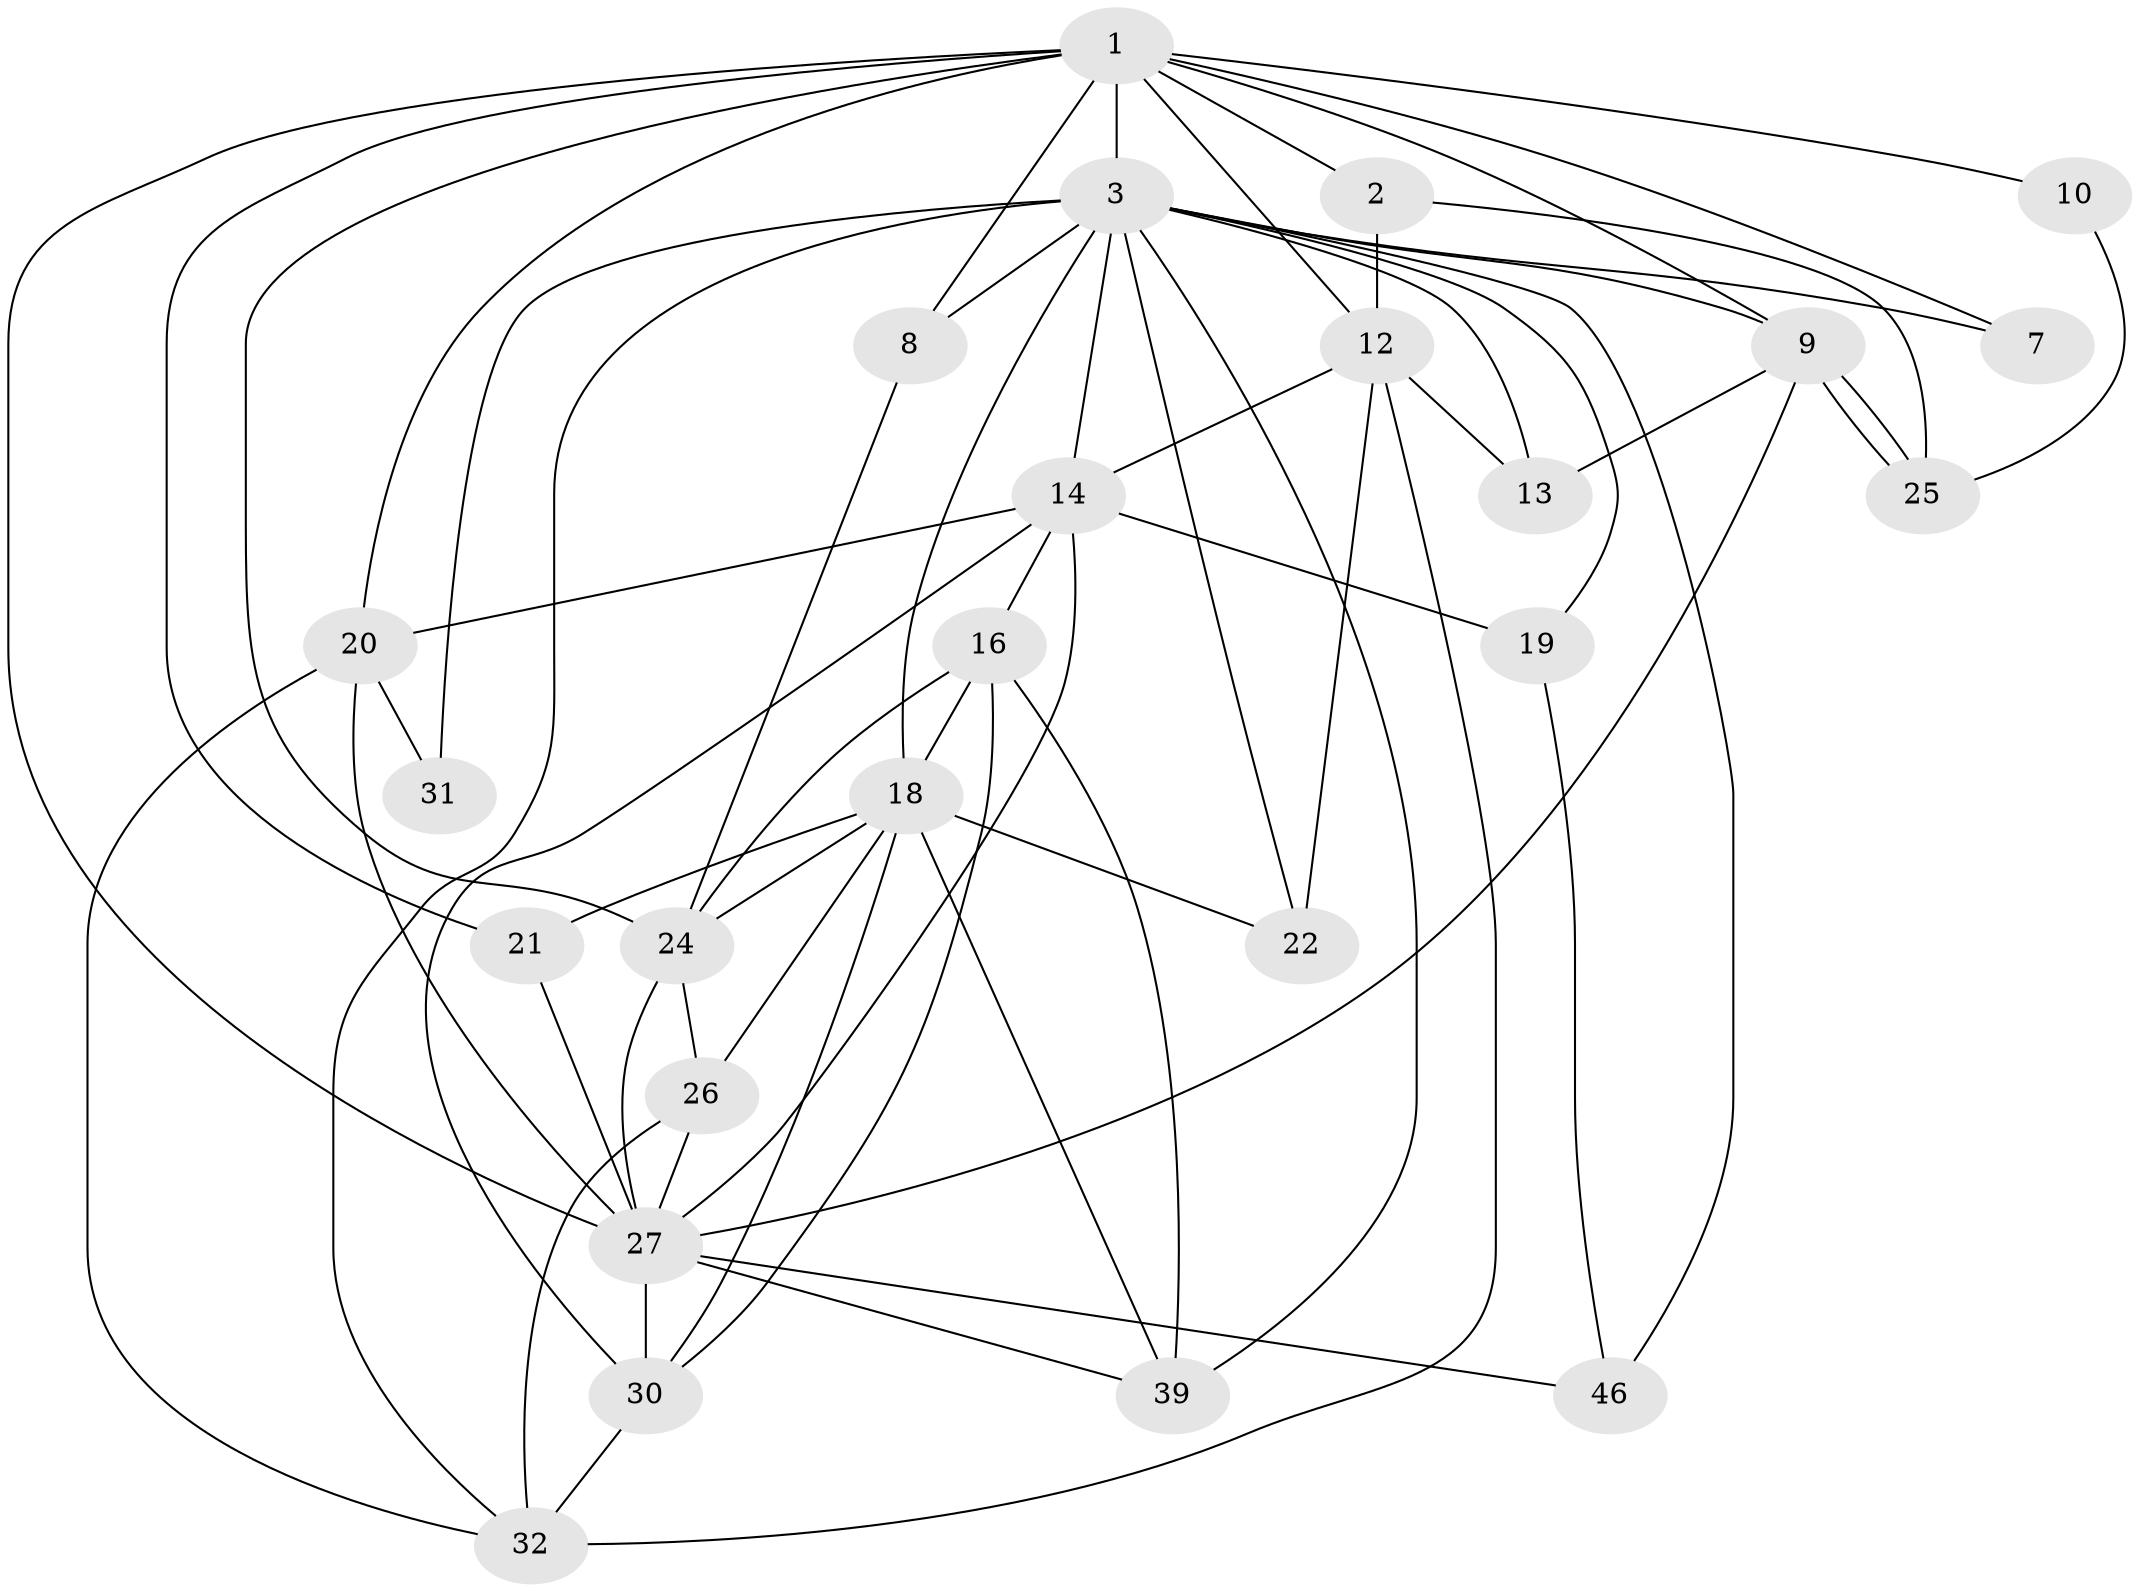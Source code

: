 // original degree distribution, {4: 0.29411764705882354, 3: 0.29411764705882354, 5: 0.2549019607843137, 6: 0.0392156862745098, 2: 0.0784313725490196, 7: 0.0392156862745098}
// Generated by graph-tools (version 1.1) at 2025/14/03/09/25 04:14:53]
// undirected, 25 vertices, 63 edges
graph export_dot {
graph [start="1"]
  node [color=gray90,style=filled];
  1 [super="+4"];
  2;
  3 [super="+38+5+11"];
  7;
  8;
  9 [super="+28"];
  10;
  12 [super="+50"];
  13;
  14 [super="+36"];
  16 [super="+48"];
  18 [super="+42"];
  19;
  20 [super="+43"];
  21 [super="+45"];
  22;
  24 [super="+40+35"];
  25;
  26 [super="+41"];
  27 [super="+33+34"];
  30 [super="+37"];
  31;
  32 [super="+47"];
  39;
  46;
  1 -- 9;
  1 -- 20;
  1 -- 2;
  1 -- 3 [weight=4];
  1 -- 7;
  1 -- 8 [weight=2];
  1 -- 10;
  1 -- 12;
  1 -- 21;
  1 -- 24;
  1 -- 27;
  2 -- 25;
  2 -- 12;
  3 -- 8 [weight=3];
  3 -- 39;
  3 -- 18;
  3 -- 22 [weight=2];
  3 -- 7;
  3 -- 9;
  3 -- 46;
  3 -- 14;
  3 -- 32;
  3 -- 19;
  3 -- 13;
  3 -- 31;
  8 -- 24;
  9 -- 25 [weight=2];
  9 -- 25;
  9 -- 13;
  9 -- 27;
  10 -- 25;
  12 -- 32;
  12 -- 22;
  12 -- 13;
  12 -- 14 [weight=2];
  14 -- 19 [weight=2];
  14 -- 30 [weight=2];
  14 -- 27;
  14 -- 16;
  14 -- 20;
  16 -- 30;
  16 -- 24;
  16 -- 18;
  16 -- 39;
  18 -- 26;
  18 -- 30;
  18 -- 22;
  18 -- 39;
  18 -- 24;
  18 -- 21;
  19 -- 46;
  20 -- 31;
  20 -- 32;
  20 -- 27;
  21 -- 27;
  24 -- 27 [weight=2];
  24 -- 26;
  26 -- 32;
  26 -- 27;
  27 -- 39;
  27 -- 46;
  27 -- 30;
  30 -- 32;
}
